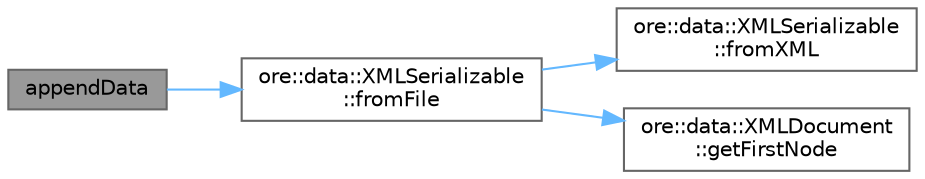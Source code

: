 digraph "appendData"
{
 // INTERACTIVE_SVG=YES
 // LATEX_PDF_SIZE
  bgcolor="transparent";
  edge [fontname=Helvetica,fontsize=10,labelfontname=Helvetica,labelfontsize=10];
  node [fontname=Helvetica,fontsize=10,shape=box,height=0.2,width=0.4];
  rankdir="LR";
  Node1 [label="appendData",height=0.2,width=0.4,color="gray40", fillcolor="grey60", style="filled", fontcolor="black",tooltip=" "];
  Node1 -> Node2 [color="steelblue1",style="solid"];
  Node2 [label="ore::data::XMLSerializable\l::fromFile",height=0.2,width=0.4,color="grey40", fillcolor="white", style="filled",URL="$classore_1_1data_1_1_x_m_l_serializable.html#ac3ac11cf6a3155713cea6a1a67e2b64d",tooltip=" "];
  Node2 -> Node3 [color="steelblue1",style="solid"];
  Node3 [label="ore::data::XMLSerializable\l::fromXML",height=0.2,width=0.4,color="grey40", fillcolor="white", style="filled",URL="$classore_1_1data_1_1_x_m_l_serializable.html#a52f896048a4e04b36fcfc8fa3de6a9b4",tooltip=" "];
  Node2 -> Node4 [color="steelblue1",style="solid"];
  Node4 [label="ore::data::XMLDocument\l::getFirstNode",height=0.2,width=0.4,color="grey40", fillcolor="white", style="filled",URL="$classore_1_1data_1_1_x_m_l_document.html#adc51f551b19a2cabd09440c56d4119d6",tooltip=" "];
}
